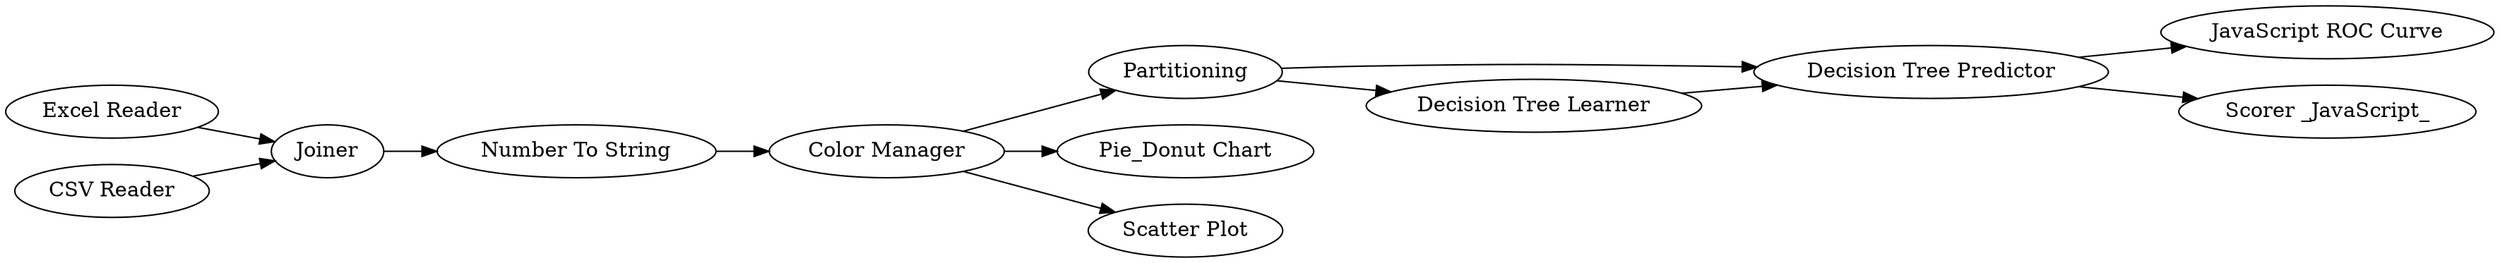digraph {
	65 -> 102
	67 -> 61
	101 -> 65
	108 -> 105
	65 -> 111
	61 -> 101
	106 -> 108
	61 -> 65
	105 -> 67
	107 -> 108
	67 -> 112
	67 -> 113
	107 [label="CSV Reader"]
	113 [label="Scatter Plot"]
	102 [label="JavaScript ROC Curve"]
	112 [label="Pie_Donut Chart"]
	65 [label="Decision Tree Predictor"]
	67 [label="Color Manager"]
	101 [label="Decision Tree Learner"]
	61 [label=Partitioning]
	108 [label=Joiner]
	111 [label="Scorer _JavaScript_"]
	105 [label="Number To String"]
	106 [label="Excel Reader"]
	rankdir=LR
}
